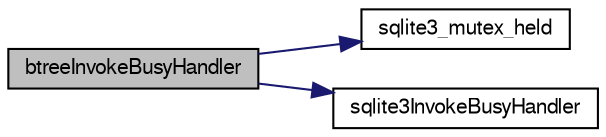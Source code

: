 digraph "btreeInvokeBusyHandler"
{
  edge [fontname="FreeSans",fontsize="10",labelfontname="FreeSans",labelfontsize="10"];
  node [fontname="FreeSans",fontsize="10",shape=record];
  rankdir="LR";
  Node27831 [label="btreeInvokeBusyHandler",height=0.2,width=0.4,color="black", fillcolor="grey75", style="filled", fontcolor="black"];
  Node27831 -> Node27832 [color="midnightblue",fontsize="10",style="solid",fontname="FreeSans"];
  Node27832 [label="sqlite3_mutex_held",height=0.2,width=0.4,color="black", fillcolor="white", style="filled",URL="$sqlite3_8c.html#acf77da68932b6bc163c5e68547ecc3e7"];
  Node27831 -> Node27833 [color="midnightblue",fontsize="10",style="solid",fontname="FreeSans"];
  Node27833 [label="sqlite3InvokeBusyHandler",height=0.2,width=0.4,color="black", fillcolor="white", style="filled",URL="$sqlite3_8c.html#a1b5b1c39ca97eec9295a3faa911abe0e"];
}
